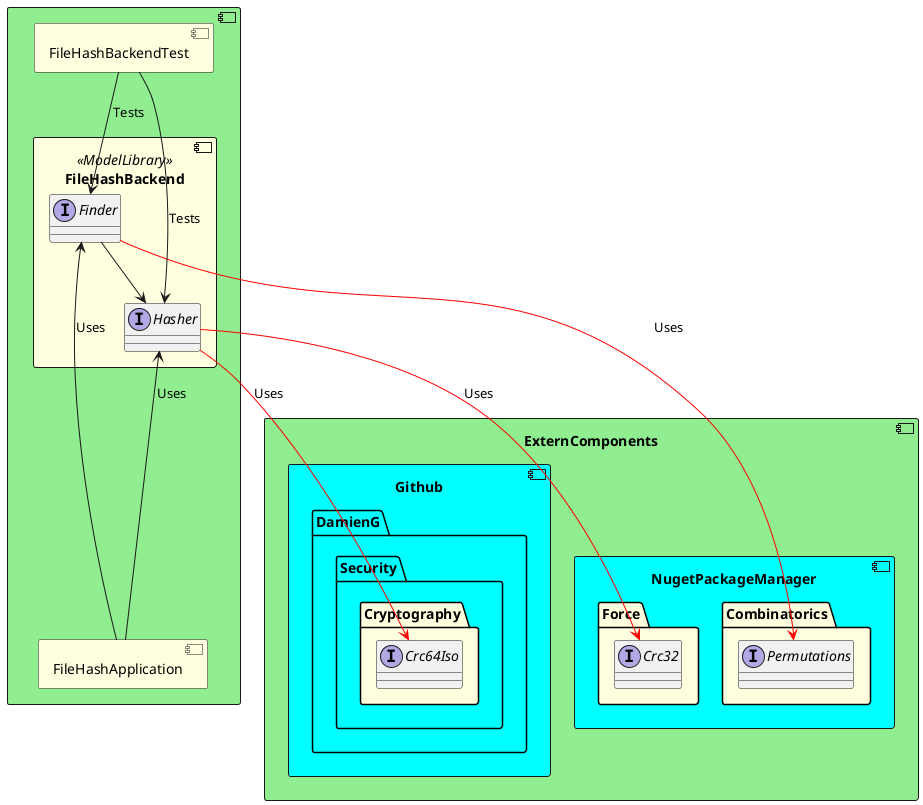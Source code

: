 @startuml ProjectComponentDiagram

allowmixing

component ExternComponents #LightGreen{
    component NugetPackageManager #cyan{
        package Combinatorics #LightYellow{
            interface Permutations      
        }
        package Force #LightYellow{
            interface Crc32
        }
    }

    component Github #cyan{
        package DamienG.Security.Cryptography #LightYellow  {
            interface Crc64Iso
        }
    }
}

component #LightGreen {
    component "FileHashBackend" <<ModelLibrary>> #LightYellow {
        interface "Hasher" 
        interface "Finder" 
    }
    
    component "FileHashApplication" as FileHashExe #LightYellow
    component "FileHashBackendTest" as Tests #LightYellow

    Hasher --> Crc32 #red  : "Uses"
    Hasher --> Crc64Iso #red : "Uses"
    Finder --> Permutations #red : "Uses"
    Finder --> Hasher

    Hasher <-up- Tests : "Tests"
    Finder <-up- Tests : "Tests"

    Hasher <-down- FileHashExe : "Uses"
    Finder <-down- FileHashExe : "Uses"
}

@enduml